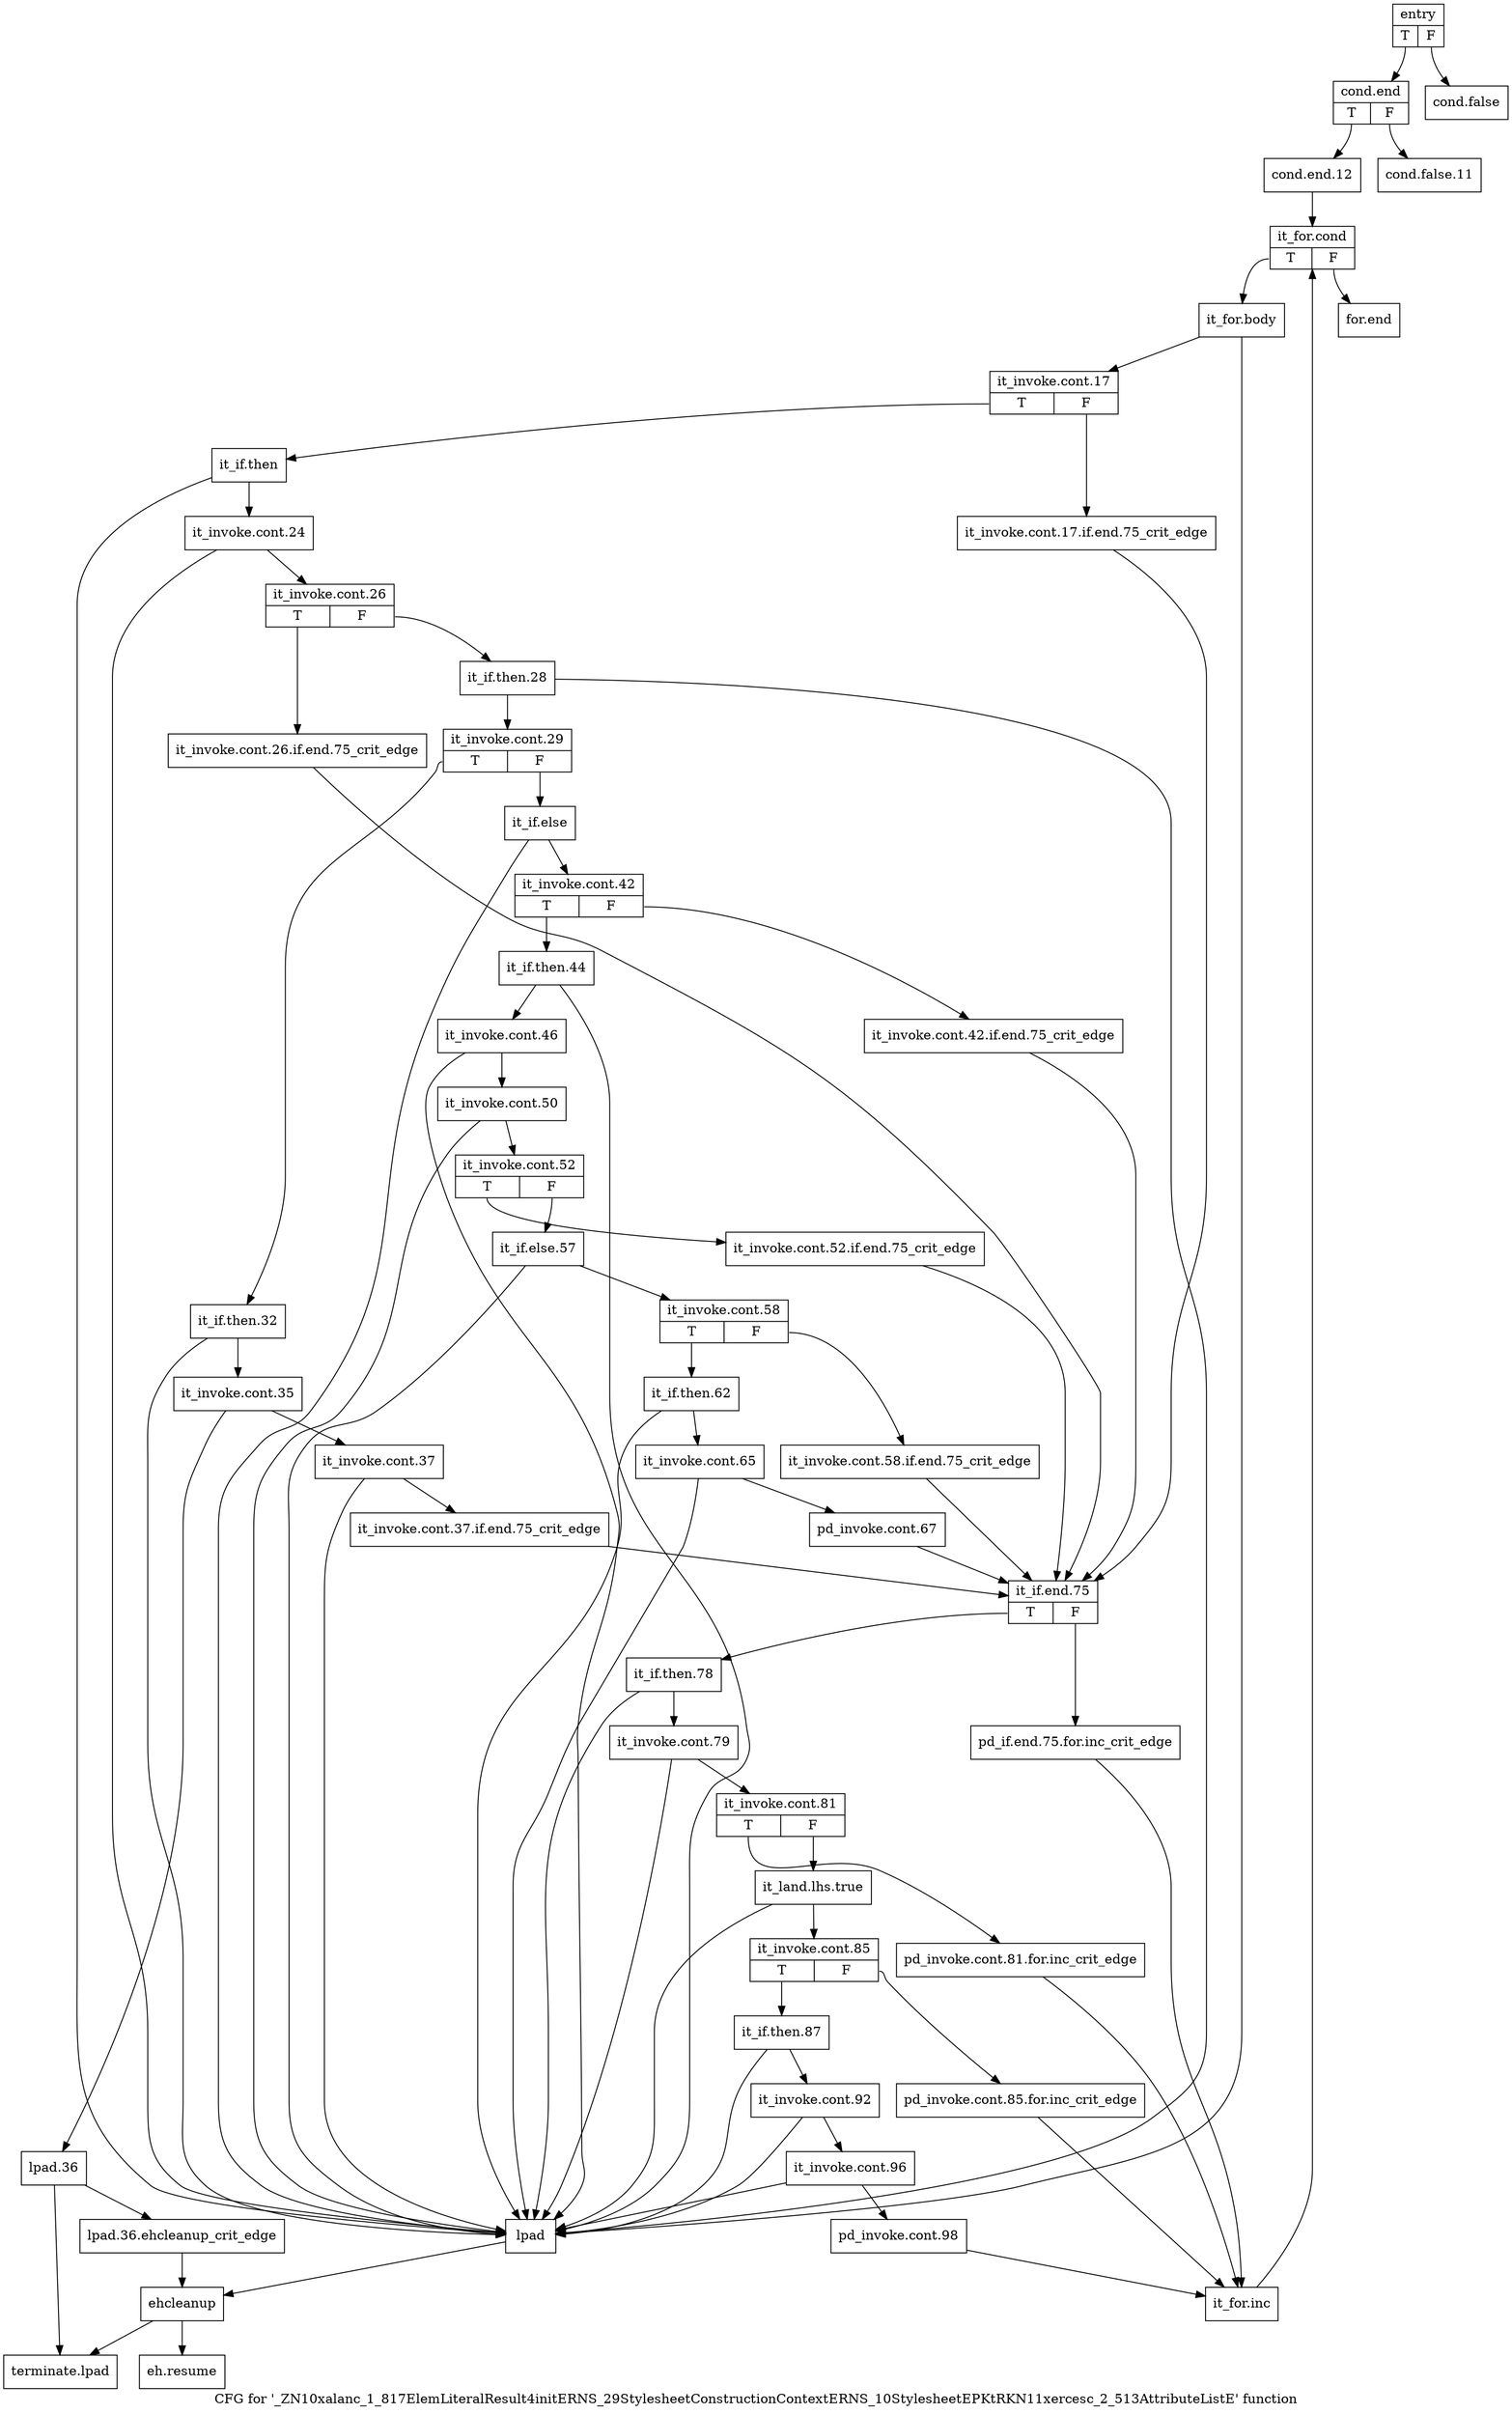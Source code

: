 digraph "CFG for '_ZN10xalanc_1_817ElemLiteralResult4initERNS_29StylesheetConstructionContextERNS_10StylesheetEPKtRKN11xercesc_2_513AttributeListE' function" {
	label="CFG for '_ZN10xalanc_1_817ElemLiteralResult4initERNS_29StylesheetConstructionContextERNS_10StylesheetEPKtRKN11xercesc_2_513AttributeListE' function";

	Node0x71d1450 [shape=record,label="{entry|{<s0>T|<s1>F}}"];
	Node0x71d1450:s0 -> Node0x71d14f0;
	Node0x71d1450:s1 -> Node0x71d14a0;
	Node0x71d14a0 [shape=record,label="{cond.false}"];
	Node0x71d14f0 [shape=record,label="{cond.end|{<s0>T|<s1>F}}"];
	Node0x71d14f0:s0 -> Node0x71d1590;
	Node0x71d14f0:s1 -> Node0x71d1540;
	Node0x71d1540 [shape=record,label="{cond.false.11}"];
	Node0x71d1590 [shape=record,label="{cond.end.12}"];
	Node0x71d1590 -> Node0x71d15e0;
	Node0x71d15e0 [shape=record,label="{it_for.cond|{<s0>T|<s1>F}}"];
	Node0x71d15e0:s0 -> Node0x71d1630;
	Node0x71d15e0:s1 -> Node0x71d23f0;
	Node0x71d1630 [shape=record,label="{it_for.body}"];
	Node0x71d1630 -> Node0x71d1680;
	Node0x71d1630 -> Node0x71d1a40;
	Node0x71d1680 [shape=record,label="{it_invoke.cont.17|{<s0>T|<s1>F}}"];
	Node0x71d1680:s0 -> Node0x71d1720;
	Node0x71d1680:s1 -> Node0x71d16d0;
	Node0x71d16d0 [shape=record,label="{it_invoke.cont.17.if.end.75_crit_edge}"];
	Node0x71d16d0 -> Node0x71d1f90;
	Node0x71d1720 [shape=record,label="{it_if.then}"];
	Node0x71d1720 -> Node0x71d1770;
	Node0x71d1720 -> Node0x71d1a40;
	Node0x71d1770 [shape=record,label="{it_invoke.cont.24}"];
	Node0x71d1770 -> Node0x71d17c0;
	Node0x71d1770 -> Node0x71d1a40;
	Node0x71d17c0 [shape=record,label="{it_invoke.cont.26|{<s0>T|<s1>F}}"];
	Node0x71d17c0:s0 -> Node0x71d1810;
	Node0x71d17c0:s1 -> Node0x71d1860;
	Node0x71d1810 [shape=record,label="{it_invoke.cont.26.if.end.75_crit_edge}"];
	Node0x71d1810 -> Node0x71d1f90;
	Node0x71d1860 [shape=record,label="{it_if.then.28}"];
	Node0x71d1860 -> Node0x71d18b0;
	Node0x71d1860 -> Node0x71d1a40;
	Node0x71d18b0 [shape=record,label="{it_invoke.cont.29|{<s0>T|<s1>F}}"];
	Node0x71d18b0:s0 -> Node0x71d1900;
	Node0x71d18b0:s1 -> Node0x71d1b30;
	Node0x71d1900 [shape=record,label="{it_if.then.32}"];
	Node0x71d1900 -> Node0x71d1950;
	Node0x71d1900 -> Node0x71d1a40;
	Node0x71d1950 [shape=record,label="{it_invoke.cont.35}"];
	Node0x71d1950 -> Node0x71d19a0;
	Node0x71d1950 -> Node0x71d1a90;
	Node0x71d19a0 [shape=record,label="{it_invoke.cont.37}"];
	Node0x71d19a0 -> Node0x71d19f0;
	Node0x71d19a0 -> Node0x71d1a40;
	Node0x71d19f0 [shape=record,label="{it_invoke.cont.37.if.end.75_crit_edge}"];
	Node0x71d19f0 -> Node0x71d1f90;
	Node0x71d1a40 [shape=record,label="{lpad}"];
	Node0x71d1a40 -> Node0x71d2440;
	Node0x71d1a90 [shape=record,label="{lpad.36}"];
	Node0x71d1a90 -> Node0x71d1ae0;
	Node0x71d1a90 -> Node0x71d24e0;
	Node0x71d1ae0 [shape=record,label="{lpad.36.ehcleanup_crit_edge}"];
	Node0x71d1ae0 -> Node0x71d2440;
	Node0x71d1b30 [shape=record,label="{it_if.else}"];
	Node0x71d1b30 -> Node0x71d1b80;
	Node0x71d1b30 -> Node0x71d1a40;
	Node0x71d1b80 [shape=record,label="{it_invoke.cont.42|{<s0>T|<s1>F}}"];
	Node0x71d1b80:s0 -> Node0x71d1c20;
	Node0x71d1b80:s1 -> Node0x71d1bd0;
	Node0x71d1bd0 [shape=record,label="{it_invoke.cont.42.if.end.75_crit_edge}"];
	Node0x71d1bd0 -> Node0x71d1f90;
	Node0x71d1c20 [shape=record,label="{it_if.then.44}"];
	Node0x71d1c20 -> Node0x71d1c70;
	Node0x71d1c20 -> Node0x71d1a40;
	Node0x71d1c70 [shape=record,label="{it_invoke.cont.46}"];
	Node0x71d1c70 -> Node0x71d1cc0;
	Node0x71d1c70 -> Node0x71d1a40;
	Node0x71d1cc0 [shape=record,label="{it_invoke.cont.50}"];
	Node0x71d1cc0 -> Node0x71d1d10;
	Node0x71d1cc0 -> Node0x71d1a40;
	Node0x71d1d10 [shape=record,label="{it_invoke.cont.52|{<s0>T|<s1>F}}"];
	Node0x71d1d10:s0 -> Node0x71d1d60;
	Node0x71d1d10:s1 -> Node0x71d1db0;
	Node0x71d1d60 [shape=record,label="{it_invoke.cont.52.if.end.75_crit_edge}"];
	Node0x71d1d60 -> Node0x71d1f90;
	Node0x71d1db0 [shape=record,label="{it_if.else.57}"];
	Node0x71d1db0 -> Node0x71d1e00;
	Node0x71d1db0 -> Node0x71d1a40;
	Node0x71d1e00 [shape=record,label="{it_invoke.cont.58|{<s0>T|<s1>F}}"];
	Node0x71d1e00:s0 -> Node0x71d1ea0;
	Node0x71d1e00:s1 -> Node0x71d1e50;
	Node0x71d1e50 [shape=record,label="{it_invoke.cont.58.if.end.75_crit_edge}"];
	Node0x71d1e50 -> Node0x71d1f90;
	Node0x71d1ea0 [shape=record,label="{it_if.then.62}"];
	Node0x71d1ea0 -> Node0x71d1ef0;
	Node0x71d1ea0 -> Node0x71d1a40;
	Node0x71d1ef0 [shape=record,label="{it_invoke.cont.65}"];
	Node0x71d1ef0 -> Node0x71d1f40;
	Node0x71d1ef0 -> Node0x71d1a40;
	Node0x71d1f40 [shape=record,label="{pd_invoke.cont.67}"];
	Node0x71d1f40 -> Node0x71d1f90;
	Node0x71d1f90 [shape=record,label="{it_if.end.75|{<s0>T|<s1>F}}"];
	Node0x71d1f90:s0 -> Node0x71d2030;
	Node0x71d1f90:s1 -> Node0x71d1fe0;
	Node0x71d1fe0 [shape=record,label="{pd_if.end.75.for.inc_crit_edge}"];
	Node0x71d1fe0 -> Node0x71d23a0;
	Node0x71d2030 [shape=record,label="{it_if.then.78}"];
	Node0x71d2030 -> Node0x71d2080;
	Node0x71d2030 -> Node0x71d1a40;
	Node0x71d2080 [shape=record,label="{it_invoke.cont.79}"];
	Node0x71d2080 -> Node0x71d20d0;
	Node0x71d2080 -> Node0x71d1a40;
	Node0x71d20d0 [shape=record,label="{it_invoke.cont.81|{<s0>T|<s1>F}}"];
	Node0x71d20d0:s0 -> Node0x71d2120;
	Node0x71d20d0:s1 -> Node0x71d2170;
	Node0x71d2120 [shape=record,label="{pd_invoke.cont.81.for.inc_crit_edge}"];
	Node0x71d2120 -> Node0x71d23a0;
	Node0x71d2170 [shape=record,label="{it_land.lhs.true}"];
	Node0x71d2170 -> Node0x71d21c0;
	Node0x71d2170 -> Node0x71d1a40;
	Node0x71d21c0 [shape=record,label="{it_invoke.cont.85|{<s0>T|<s1>F}}"];
	Node0x71d21c0:s0 -> Node0x71d2260;
	Node0x71d21c0:s1 -> Node0x71d2210;
	Node0x71d2210 [shape=record,label="{pd_invoke.cont.85.for.inc_crit_edge}"];
	Node0x71d2210 -> Node0x71d23a0;
	Node0x71d2260 [shape=record,label="{it_if.then.87}"];
	Node0x71d2260 -> Node0x71d22b0;
	Node0x71d2260 -> Node0x71d1a40;
	Node0x71d22b0 [shape=record,label="{it_invoke.cont.92}"];
	Node0x71d22b0 -> Node0x71d2300;
	Node0x71d22b0 -> Node0x71d1a40;
	Node0x71d2300 [shape=record,label="{it_invoke.cont.96}"];
	Node0x71d2300 -> Node0x71d2350;
	Node0x71d2300 -> Node0x71d1a40;
	Node0x71d2350 [shape=record,label="{pd_invoke.cont.98}"];
	Node0x71d2350 -> Node0x71d23a0;
	Node0x71d23a0 [shape=record,label="{it_for.inc}"];
	Node0x71d23a0 -> Node0x71d15e0;
	Node0x71d23f0 [shape=record,label="{for.end}"];
	Node0x71d2440 [shape=record,label="{ehcleanup}"];
	Node0x71d2440 -> Node0x71d2490;
	Node0x71d2440 -> Node0x71d24e0;
	Node0x71d2490 [shape=record,label="{eh.resume}"];
	Node0x71d24e0 [shape=record,label="{terminate.lpad}"];
}
